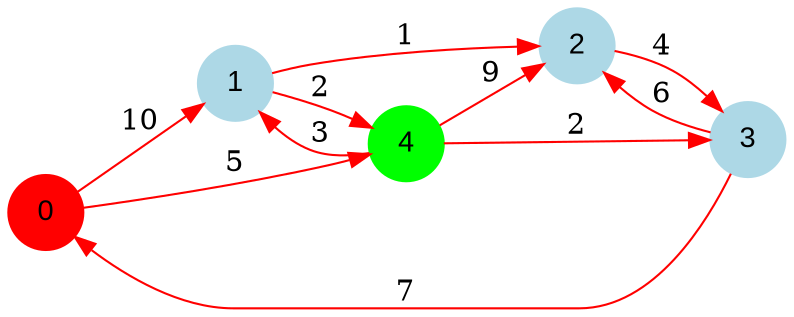 digraph graphe {
rankdir = LR;
edge [color=red];
0 [fontname="Arial", shape = circle, color=red, style=filled];
1 [fontname="Arial", shape = circle, color=lightblue, style=filled];
2 [fontname="Arial", shape = circle, color=lightblue, style=filled];
3 [fontname="Arial", shape = circle, color=lightblue, style=filled];
4 [fontname="Arial", shape = circle, color=green, style=filled];
	0  ->  1 [label = "10"];
	0  ->  4 [label = "5"];
	1  ->  2 [label = "1"];
	1  ->  4 [label = "2"];
	2  ->  3 [label = "4"];
	3  ->  0 [label = "7"];
	3  ->  2 [label = "6"];
	4  ->  1 [label = "3"];
	4  ->  2 [label = "9"];
	4  ->  3 [label = "2"];
}